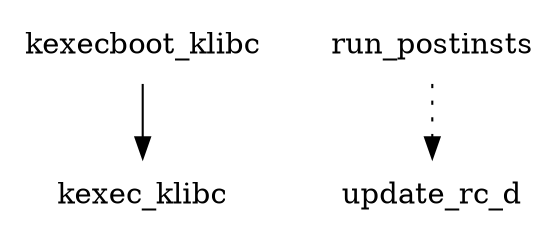 digraph depends {
    node [shape=plaintext]
kexecboot_klibc -> kexec_klibc;
run_postinsts -> update_rc_d [style=dotted];
}
